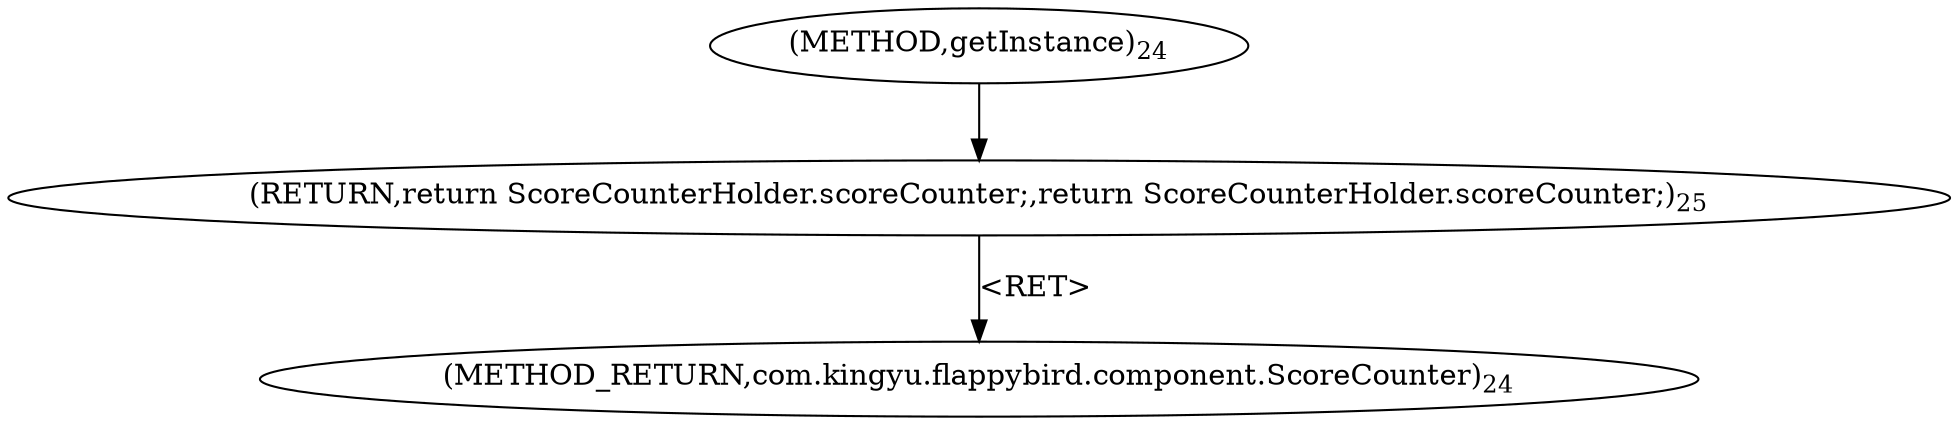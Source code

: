 digraph "getInstance" {  
"63" [label = <(METHOD,getInstance)<SUB>24</SUB>> ]
"71" [label = <(METHOD_RETURN,com.kingyu.flappybird.component.ScoreCounter)<SUB>24</SUB>> ]
"65" [label = <(RETURN,return ScoreCounterHolder.scoreCounter;,return ScoreCounterHolder.scoreCounter;)<SUB>25</SUB>> ]
  "65" -> "71"  [ label = "&lt;RET&gt;"] 
  "63" -> "65" 
}
